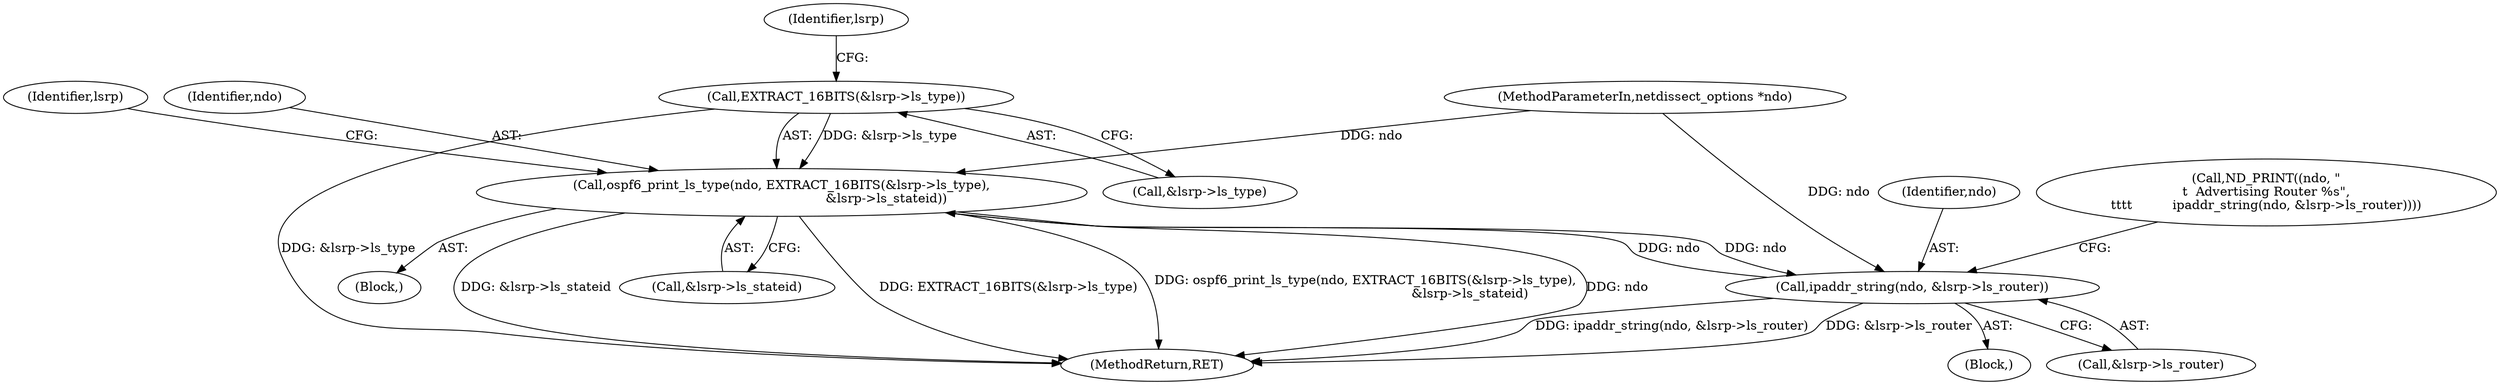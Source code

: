 digraph "0_tcpdump_88b2dac837e81cf56dce05e6e7b5989332c0092d@pointer" {
"1000392" [label="(Call,EXTRACT_16BITS(&lsrp->ls_type))"];
"1000390" [label="(Call,ospf6_print_ls_type(ndo, EXTRACT_16BITS(&lsrp->ls_type),\n                                                    &lsrp->ls_stateid))"];
"1000384" [label="(Call,ipaddr_string(ndo, &lsrp->ls_router))"];
"1000379" [label="(Call,ND_PRINT((ndo, \"\n\t  Advertising Router %s\",\n\t\t\t\t          ipaddr_string(ndo, &lsrp->ls_router))))"];
"1000390" [label="(Call,ospf6_print_ls_type(ndo, EXTRACT_16BITS(&lsrp->ls_type),\n                                                    &lsrp->ls_stateid))"];
"1000392" [label="(Call,EXTRACT_16BITS(&lsrp->ls_type))"];
"1000393" [label="(Call,&lsrp->ls_type)"];
"1000397" [label="(Call,&lsrp->ls_stateid)"];
"1000402" [label="(Identifier,lsrp)"];
"1000386" [label="(Call,&lsrp->ls_router)"];
"1000382" [label="(Block,)"];
"1000103" [label="(MethodParameterIn,netdissect_options *ndo)"];
"1000384" [label="(Call,ipaddr_string(ndo, &lsrp->ls_router))"];
"1000385" [label="(Identifier,ndo)"];
"1000399" [label="(Identifier,lsrp)"];
"1000375" [label="(Block,)"];
"1000509" [label="(MethodReturn,RET)"];
"1000391" [label="(Identifier,ndo)"];
"1000392" -> "1000390"  [label="AST: "];
"1000392" -> "1000393"  [label="CFG: "];
"1000393" -> "1000392"  [label="AST: "];
"1000399" -> "1000392"  [label="CFG: "];
"1000392" -> "1000509"  [label="DDG: &lsrp->ls_type"];
"1000392" -> "1000390"  [label="DDG: &lsrp->ls_type"];
"1000390" -> "1000375"  [label="AST: "];
"1000390" -> "1000397"  [label="CFG: "];
"1000391" -> "1000390"  [label="AST: "];
"1000397" -> "1000390"  [label="AST: "];
"1000402" -> "1000390"  [label="CFG: "];
"1000390" -> "1000509"  [label="DDG: &lsrp->ls_stateid"];
"1000390" -> "1000509"  [label="DDG: EXTRACT_16BITS(&lsrp->ls_type)"];
"1000390" -> "1000509"  [label="DDG: ospf6_print_ls_type(ndo, EXTRACT_16BITS(&lsrp->ls_type),\n                                                    &lsrp->ls_stateid)"];
"1000390" -> "1000509"  [label="DDG: ndo"];
"1000390" -> "1000384"  [label="DDG: ndo"];
"1000384" -> "1000390"  [label="DDG: ndo"];
"1000103" -> "1000390"  [label="DDG: ndo"];
"1000384" -> "1000382"  [label="AST: "];
"1000384" -> "1000386"  [label="CFG: "];
"1000385" -> "1000384"  [label="AST: "];
"1000386" -> "1000384"  [label="AST: "];
"1000379" -> "1000384"  [label="CFG: "];
"1000384" -> "1000509"  [label="DDG: ipaddr_string(ndo, &lsrp->ls_router)"];
"1000384" -> "1000509"  [label="DDG: &lsrp->ls_router"];
"1000103" -> "1000384"  [label="DDG: ndo"];
}
